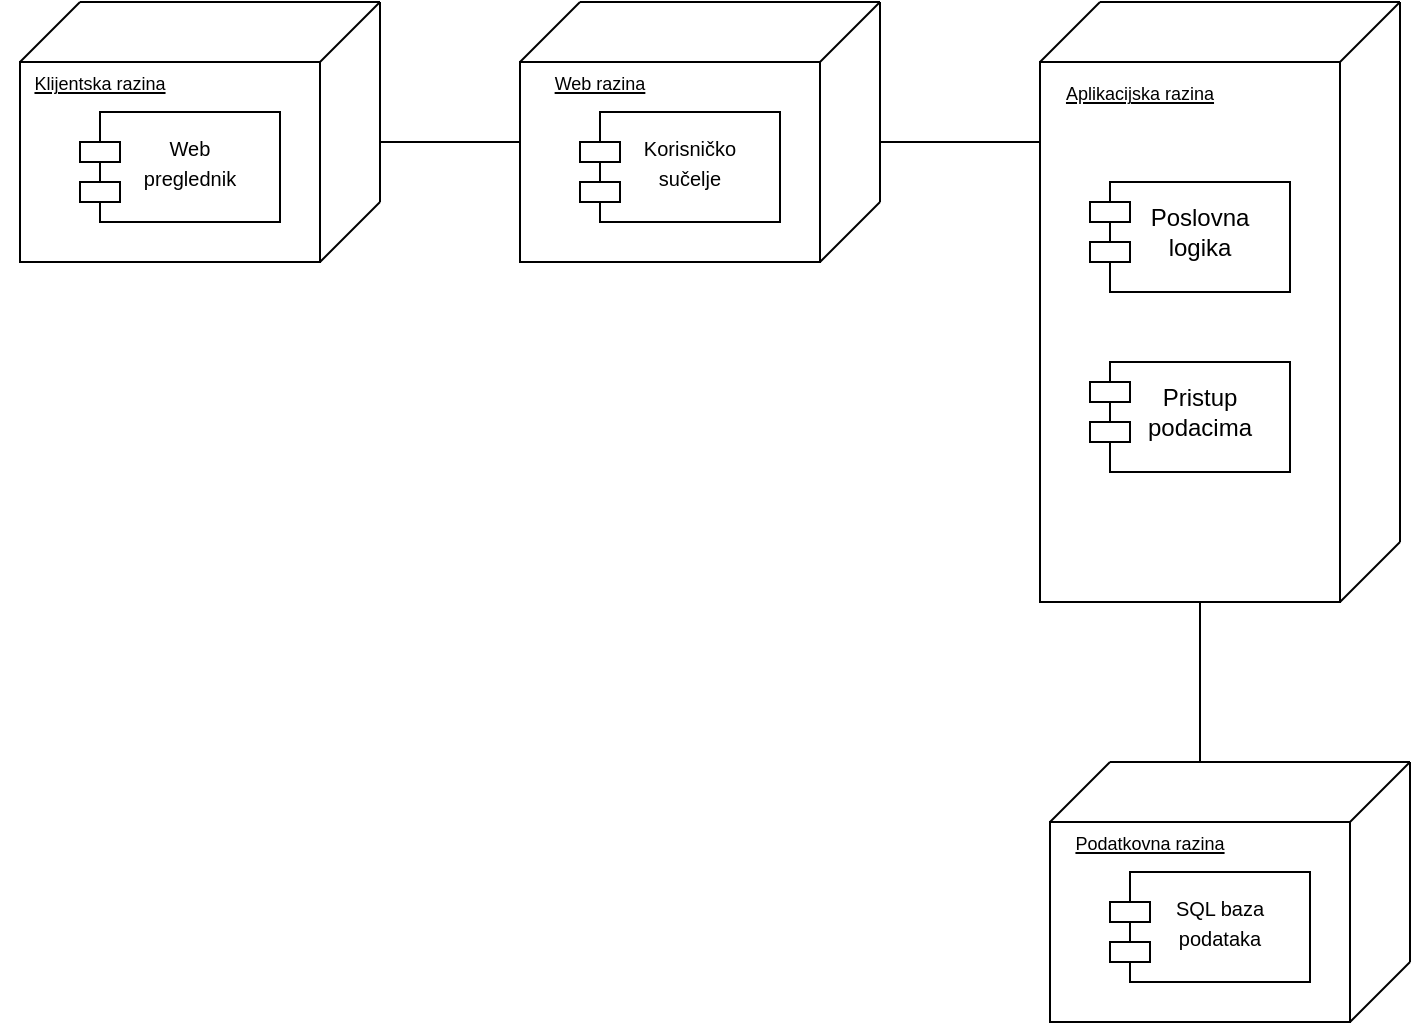 <mxfile version="27.1.6">
  <diagram name="Page-1" id="8QwL7sfYG7TWBlXdaH_w">
    <mxGraphModel dx="1042" dy="570" grid="1" gridSize="10" guides="1" tooltips="1" connect="1" arrows="1" fold="1" page="1" pageScale="1" pageWidth="850" pageHeight="1100" math="0" shadow="0">
      <root>
        <mxCell id="0" />
        <mxCell id="1" parent="0" />
        <mxCell id="FhnxyjB2XW3PwKXSe4m5-13" value="" style="group" vertex="1" connectable="0" parent="1">
          <mxGeometry x="80" y="50" width="190" height="130" as="geometry" />
        </mxCell>
        <mxCell id="FhnxyjB2XW3PwKXSe4m5-1" value="" style="rounded=0;whiteSpace=wrap;html=1;container=0;" vertex="1" parent="FhnxyjB2XW3PwKXSe4m5-13">
          <mxGeometry x="10" y="30" width="150" height="100" as="geometry" />
        </mxCell>
        <mxCell id="FhnxyjB2XW3PwKXSe4m5-2" value="" style="endArrow=none;html=1;rounded=0;" edge="1" parent="FhnxyjB2XW3PwKXSe4m5-13">
          <mxGeometry width="50" height="50" relative="1" as="geometry">
            <mxPoint x="10" y="30" as="sourcePoint" />
            <mxPoint x="40" as="targetPoint" />
          </mxGeometry>
        </mxCell>
        <mxCell id="FhnxyjB2XW3PwKXSe4m5-3" value="" style="endArrow=none;html=1;rounded=0;" edge="1" parent="FhnxyjB2XW3PwKXSe4m5-13">
          <mxGeometry width="50" height="50" relative="1" as="geometry">
            <mxPoint x="160" y="30" as="sourcePoint" />
            <mxPoint x="190" as="targetPoint" />
          </mxGeometry>
        </mxCell>
        <mxCell id="FhnxyjB2XW3PwKXSe4m5-4" value="" style="endArrow=none;html=1;rounded=0;" edge="1" parent="FhnxyjB2XW3PwKXSe4m5-13">
          <mxGeometry width="50" height="50" relative="1" as="geometry">
            <mxPoint x="190" y="100" as="sourcePoint" />
            <mxPoint x="190" as="targetPoint" />
          </mxGeometry>
        </mxCell>
        <mxCell id="FhnxyjB2XW3PwKXSe4m5-5" value="" style="endArrow=none;html=1;rounded=0;" edge="1" parent="FhnxyjB2XW3PwKXSe4m5-13">
          <mxGeometry width="50" height="50" relative="1" as="geometry">
            <mxPoint x="160" y="130" as="sourcePoint" />
            <mxPoint x="190" y="100" as="targetPoint" />
          </mxGeometry>
        </mxCell>
        <mxCell id="FhnxyjB2XW3PwKXSe4m5-6" value="" style="endArrow=none;html=1;rounded=0;" edge="1" parent="FhnxyjB2XW3PwKXSe4m5-13">
          <mxGeometry width="50" height="50" relative="1" as="geometry">
            <mxPoint x="40" as="sourcePoint" />
            <mxPoint x="190" as="targetPoint" />
          </mxGeometry>
        </mxCell>
        <mxCell id="FhnxyjB2XW3PwKXSe4m5-7" value="" style="rounded=0;whiteSpace=wrap;html=1;container=0;" vertex="1" parent="FhnxyjB2XW3PwKXSe4m5-13">
          <mxGeometry x="50" y="55" width="90" height="55" as="geometry" />
        </mxCell>
        <mxCell id="FhnxyjB2XW3PwKXSe4m5-8" value="" style="rounded=0;whiteSpace=wrap;html=1;container=0;" vertex="1" parent="FhnxyjB2XW3PwKXSe4m5-13">
          <mxGeometry x="40" y="70" width="20" height="10" as="geometry" />
        </mxCell>
        <mxCell id="FhnxyjB2XW3PwKXSe4m5-9" value="" style="rounded=0;whiteSpace=wrap;html=1;container=0;" vertex="1" parent="FhnxyjB2XW3PwKXSe4m5-13">
          <mxGeometry x="40" y="90" width="20" height="10" as="geometry" />
        </mxCell>
        <mxCell id="FhnxyjB2XW3PwKXSe4m5-10" value="&lt;font style=&quot;font-size: 9px;&quot;&gt;&lt;u&gt;Klijentska razina&lt;/u&gt;&lt;/font&gt;" style="text;html=1;align=center;verticalAlign=middle;whiteSpace=wrap;rounded=0;container=0;" vertex="1" parent="FhnxyjB2XW3PwKXSe4m5-13">
          <mxGeometry y="25" width="100" height="30" as="geometry" />
        </mxCell>
        <mxCell id="FhnxyjB2XW3PwKXSe4m5-12" value="&lt;font style=&quot;font-size: 10px;&quot;&gt;Web preglednik&lt;/font&gt;" style="text;html=1;align=center;verticalAlign=middle;whiteSpace=wrap;rounded=0;container=0;" vertex="1" parent="FhnxyjB2XW3PwKXSe4m5-13">
          <mxGeometry x="65" y="65" width="60" height="30" as="geometry" />
        </mxCell>
        <mxCell id="FhnxyjB2XW3PwKXSe4m5-26" value="" style="group" vertex="1" connectable="0" parent="1">
          <mxGeometry x="330" y="50" width="190" height="130" as="geometry" />
        </mxCell>
        <mxCell id="FhnxyjB2XW3PwKXSe4m5-15" value="" style="rounded=0;whiteSpace=wrap;html=1;container=0;" vertex="1" parent="FhnxyjB2XW3PwKXSe4m5-26">
          <mxGeometry x="10" y="30" width="150" height="100" as="geometry" />
        </mxCell>
        <mxCell id="FhnxyjB2XW3PwKXSe4m5-16" value="" style="endArrow=none;html=1;rounded=0;" edge="1" parent="FhnxyjB2XW3PwKXSe4m5-26">
          <mxGeometry width="50" height="50" relative="1" as="geometry">
            <mxPoint x="10" y="30" as="sourcePoint" />
            <mxPoint x="40" as="targetPoint" />
          </mxGeometry>
        </mxCell>
        <mxCell id="FhnxyjB2XW3PwKXSe4m5-17" value="" style="endArrow=none;html=1;rounded=0;" edge="1" parent="FhnxyjB2XW3PwKXSe4m5-26">
          <mxGeometry width="50" height="50" relative="1" as="geometry">
            <mxPoint x="160" y="30" as="sourcePoint" />
            <mxPoint x="190" as="targetPoint" />
          </mxGeometry>
        </mxCell>
        <mxCell id="FhnxyjB2XW3PwKXSe4m5-18" value="" style="endArrow=none;html=1;rounded=0;" edge="1" parent="FhnxyjB2XW3PwKXSe4m5-26">
          <mxGeometry width="50" height="50" relative="1" as="geometry">
            <mxPoint x="190" y="100" as="sourcePoint" />
            <mxPoint x="190" as="targetPoint" />
          </mxGeometry>
        </mxCell>
        <mxCell id="FhnxyjB2XW3PwKXSe4m5-19" value="" style="endArrow=none;html=1;rounded=0;" edge="1" parent="FhnxyjB2XW3PwKXSe4m5-26">
          <mxGeometry width="50" height="50" relative="1" as="geometry">
            <mxPoint x="160" y="130" as="sourcePoint" />
            <mxPoint x="190" y="100" as="targetPoint" />
          </mxGeometry>
        </mxCell>
        <mxCell id="FhnxyjB2XW3PwKXSe4m5-20" value="" style="endArrow=none;html=1;rounded=0;" edge="1" parent="FhnxyjB2XW3PwKXSe4m5-26">
          <mxGeometry width="50" height="50" relative="1" as="geometry">
            <mxPoint x="40" as="sourcePoint" />
            <mxPoint x="190" as="targetPoint" />
          </mxGeometry>
        </mxCell>
        <mxCell id="FhnxyjB2XW3PwKXSe4m5-21" value="" style="rounded=0;whiteSpace=wrap;html=1;container=0;" vertex="1" parent="FhnxyjB2XW3PwKXSe4m5-26">
          <mxGeometry x="50" y="55" width="90" height="55" as="geometry" />
        </mxCell>
        <mxCell id="FhnxyjB2XW3PwKXSe4m5-22" value="" style="rounded=0;whiteSpace=wrap;html=1;container=0;" vertex="1" parent="FhnxyjB2XW3PwKXSe4m5-26">
          <mxGeometry x="40" y="70" width="20" height="10" as="geometry" />
        </mxCell>
        <mxCell id="FhnxyjB2XW3PwKXSe4m5-23" value="" style="rounded=0;whiteSpace=wrap;html=1;container=0;" vertex="1" parent="FhnxyjB2XW3PwKXSe4m5-26">
          <mxGeometry x="40" y="90" width="20" height="10" as="geometry" />
        </mxCell>
        <mxCell id="FhnxyjB2XW3PwKXSe4m5-24" value="&lt;font style=&quot;font-size: 9px;&quot;&gt;&lt;u&gt;Web razina&lt;/u&gt;&lt;/font&gt;" style="text;html=1;align=center;verticalAlign=middle;whiteSpace=wrap;rounded=0;container=0;" vertex="1" parent="FhnxyjB2XW3PwKXSe4m5-26">
          <mxGeometry y="25" width="100" height="30" as="geometry" />
        </mxCell>
        <mxCell id="FhnxyjB2XW3PwKXSe4m5-25" value="&lt;font style=&quot;font-size: 10px;&quot;&gt;Korisničko sučelje&lt;/font&gt;" style="text;html=1;align=center;verticalAlign=middle;whiteSpace=wrap;rounded=0;container=0;" vertex="1" parent="FhnxyjB2XW3PwKXSe4m5-26">
          <mxGeometry x="65" y="65" width="60" height="30" as="geometry" />
        </mxCell>
        <mxCell id="FhnxyjB2XW3PwKXSe4m5-51" value="" style="group" vertex="1" connectable="0" parent="1">
          <mxGeometry x="600" y="50" width="180" height="300.0" as="geometry" />
        </mxCell>
        <mxCell id="FhnxyjB2XW3PwKXSe4m5-28" value="" style="rounded=0;whiteSpace=wrap;html=1;container=0;" vertex="1" parent="FhnxyjB2XW3PwKXSe4m5-51">
          <mxGeometry y="30" width="150" height="270" as="geometry" />
        </mxCell>
        <mxCell id="FhnxyjB2XW3PwKXSe4m5-29" value="" style="endArrow=none;html=1;rounded=0;exitX=0;exitY=0;exitDx=0;exitDy=0;" edge="1" parent="FhnxyjB2XW3PwKXSe4m5-51" source="FhnxyjB2XW3PwKXSe4m5-28">
          <mxGeometry width="50" height="50" relative="1" as="geometry">
            <mxPoint y="69.231" as="sourcePoint" />
            <mxPoint x="30" as="targetPoint" />
          </mxGeometry>
        </mxCell>
        <mxCell id="FhnxyjB2XW3PwKXSe4m5-30" value="" style="endArrow=none;html=1;rounded=0;exitX=1;exitY=0;exitDx=0;exitDy=0;" edge="1" parent="FhnxyjB2XW3PwKXSe4m5-51" source="FhnxyjB2XW3PwKXSe4m5-28">
          <mxGeometry width="50" height="50" relative="1" as="geometry">
            <mxPoint x="150" y="69.231" as="sourcePoint" />
            <mxPoint x="180" as="targetPoint" />
          </mxGeometry>
        </mxCell>
        <mxCell id="FhnxyjB2XW3PwKXSe4m5-31" value="" style="endArrow=none;html=1;rounded=0;" edge="1" parent="FhnxyjB2XW3PwKXSe4m5-51">
          <mxGeometry width="50" height="50" relative="1" as="geometry">
            <mxPoint x="180" y="270" as="sourcePoint" />
            <mxPoint x="180" as="targetPoint" />
          </mxGeometry>
        </mxCell>
        <mxCell id="FhnxyjB2XW3PwKXSe4m5-32" value="" style="endArrow=none;html=1;rounded=0;" edge="1" parent="FhnxyjB2XW3PwKXSe4m5-51">
          <mxGeometry width="50" height="50" relative="1" as="geometry">
            <mxPoint x="150" y="300.0" as="sourcePoint" />
            <mxPoint x="180" y="270" as="targetPoint" />
          </mxGeometry>
        </mxCell>
        <mxCell id="FhnxyjB2XW3PwKXSe4m5-33" value="" style="endArrow=none;html=1;rounded=0;" edge="1" parent="FhnxyjB2XW3PwKXSe4m5-51">
          <mxGeometry width="50" height="50" relative="1" as="geometry">
            <mxPoint x="30" as="sourcePoint" />
            <mxPoint x="180" as="targetPoint" />
          </mxGeometry>
        </mxCell>
        <mxCell id="FhnxyjB2XW3PwKXSe4m5-37" value="&lt;font style=&quot;font-size: 9px;&quot;&gt;&lt;u&gt;Aplikacijska razina&lt;/u&gt;&lt;/font&gt;" style="text;html=1;align=center;verticalAlign=middle;whiteSpace=wrap;rounded=0;container=0;" vertex="1" parent="FhnxyjB2XW3PwKXSe4m5-51">
          <mxGeometry y="10.002" width="100" height="69.231" as="geometry" />
        </mxCell>
        <mxCell id="FhnxyjB2XW3PwKXSe4m5-39" value="" style="rounded=0;whiteSpace=wrap;html=1;container=0;" vertex="1" parent="FhnxyjB2XW3PwKXSe4m5-51">
          <mxGeometry x="35" y="90" width="90" height="55" as="geometry" />
        </mxCell>
        <mxCell id="FhnxyjB2XW3PwKXSe4m5-40" value="" style="rounded=0;whiteSpace=wrap;html=1;container=0;" vertex="1" parent="FhnxyjB2XW3PwKXSe4m5-51">
          <mxGeometry x="25" y="100" width="20" height="10" as="geometry" />
        </mxCell>
        <mxCell id="FhnxyjB2XW3PwKXSe4m5-41" value="" style="rounded=0;whiteSpace=wrap;html=1;container=0;" vertex="1" parent="FhnxyjB2XW3PwKXSe4m5-51">
          <mxGeometry x="25" y="120" width="20" height="10" as="geometry" />
        </mxCell>
        <mxCell id="FhnxyjB2XW3PwKXSe4m5-49" value="Poslovna logika" style="text;html=1;align=center;verticalAlign=middle;whiteSpace=wrap;rounded=0;container=0;" vertex="1" parent="FhnxyjB2XW3PwKXSe4m5-51">
          <mxGeometry x="50" y="100" width="60" height="30" as="geometry" />
        </mxCell>
        <mxCell id="FhnxyjB2XW3PwKXSe4m5-46" value="" style="rounded=0;whiteSpace=wrap;html=1;container=0;" vertex="1" parent="FhnxyjB2XW3PwKXSe4m5-51">
          <mxGeometry x="35" y="180" width="90" height="55" as="geometry" />
        </mxCell>
        <mxCell id="FhnxyjB2XW3PwKXSe4m5-47" value="" style="rounded=0;whiteSpace=wrap;html=1;container=0;" vertex="1" parent="FhnxyjB2XW3PwKXSe4m5-51">
          <mxGeometry x="25" y="190" width="20" height="10" as="geometry" />
        </mxCell>
        <mxCell id="FhnxyjB2XW3PwKXSe4m5-48" value="" style="rounded=0;whiteSpace=wrap;html=1;container=0;" vertex="1" parent="FhnxyjB2XW3PwKXSe4m5-51">
          <mxGeometry x="25" y="210" width="20" height="10" as="geometry" />
        </mxCell>
        <mxCell id="FhnxyjB2XW3PwKXSe4m5-50" value="Pristup podacima" style="text;html=1;align=center;verticalAlign=middle;whiteSpace=wrap;rounded=0;container=0;" vertex="1" parent="FhnxyjB2XW3PwKXSe4m5-51">
          <mxGeometry x="50" y="190" width="60" height="30" as="geometry" />
        </mxCell>
        <mxCell id="FhnxyjB2XW3PwKXSe4m5-52" value="" style="group" vertex="1" connectable="0" parent="1">
          <mxGeometry x="595" y="430" width="190" height="130" as="geometry" />
        </mxCell>
        <mxCell id="FhnxyjB2XW3PwKXSe4m5-53" value="" style="rounded=0;whiteSpace=wrap;html=1;container=0;" vertex="1" parent="FhnxyjB2XW3PwKXSe4m5-52">
          <mxGeometry x="10" y="30" width="150" height="100" as="geometry" />
        </mxCell>
        <mxCell id="FhnxyjB2XW3PwKXSe4m5-54" value="" style="endArrow=none;html=1;rounded=0;" edge="1" parent="FhnxyjB2XW3PwKXSe4m5-52">
          <mxGeometry width="50" height="50" relative="1" as="geometry">
            <mxPoint x="10" y="30" as="sourcePoint" />
            <mxPoint x="40" as="targetPoint" />
          </mxGeometry>
        </mxCell>
        <mxCell id="FhnxyjB2XW3PwKXSe4m5-55" value="" style="endArrow=none;html=1;rounded=0;" edge="1" parent="FhnxyjB2XW3PwKXSe4m5-52">
          <mxGeometry width="50" height="50" relative="1" as="geometry">
            <mxPoint x="160" y="30" as="sourcePoint" />
            <mxPoint x="190" as="targetPoint" />
          </mxGeometry>
        </mxCell>
        <mxCell id="FhnxyjB2XW3PwKXSe4m5-56" value="" style="endArrow=none;html=1;rounded=0;" edge="1" parent="FhnxyjB2XW3PwKXSe4m5-52">
          <mxGeometry width="50" height="50" relative="1" as="geometry">
            <mxPoint x="190" y="100" as="sourcePoint" />
            <mxPoint x="190" as="targetPoint" />
          </mxGeometry>
        </mxCell>
        <mxCell id="FhnxyjB2XW3PwKXSe4m5-57" value="" style="endArrow=none;html=1;rounded=0;" edge="1" parent="FhnxyjB2XW3PwKXSe4m5-52">
          <mxGeometry width="50" height="50" relative="1" as="geometry">
            <mxPoint x="160" y="130" as="sourcePoint" />
            <mxPoint x="190" y="100" as="targetPoint" />
          </mxGeometry>
        </mxCell>
        <mxCell id="FhnxyjB2XW3PwKXSe4m5-58" value="" style="endArrow=none;html=1;rounded=0;" edge="1" parent="FhnxyjB2XW3PwKXSe4m5-52">
          <mxGeometry width="50" height="50" relative="1" as="geometry">
            <mxPoint x="40" as="sourcePoint" />
            <mxPoint x="190" as="targetPoint" />
          </mxGeometry>
        </mxCell>
        <mxCell id="FhnxyjB2XW3PwKXSe4m5-59" value="" style="rounded=0;whiteSpace=wrap;html=1;container=0;" vertex="1" parent="FhnxyjB2XW3PwKXSe4m5-52">
          <mxGeometry x="50" y="55" width="90" height="55" as="geometry" />
        </mxCell>
        <mxCell id="FhnxyjB2XW3PwKXSe4m5-60" value="" style="rounded=0;whiteSpace=wrap;html=1;container=0;" vertex="1" parent="FhnxyjB2XW3PwKXSe4m5-52">
          <mxGeometry x="40" y="70" width="20" height="10" as="geometry" />
        </mxCell>
        <mxCell id="FhnxyjB2XW3PwKXSe4m5-61" value="" style="rounded=0;whiteSpace=wrap;html=1;container=0;" vertex="1" parent="FhnxyjB2XW3PwKXSe4m5-52">
          <mxGeometry x="40" y="90" width="20" height="10" as="geometry" />
        </mxCell>
        <mxCell id="FhnxyjB2XW3PwKXSe4m5-62" value="&lt;font style=&quot;font-size: 9px;&quot;&gt;&lt;u&gt;Podatkovna razina&lt;/u&gt;&lt;/font&gt;" style="text;html=1;align=center;verticalAlign=middle;whiteSpace=wrap;rounded=0;container=0;" vertex="1" parent="FhnxyjB2XW3PwKXSe4m5-52">
          <mxGeometry x="10" y="25" width="100" height="30" as="geometry" />
        </mxCell>
        <mxCell id="FhnxyjB2XW3PwKXSe4m5-63" value="&lt;font style=&quot;font-size: 10px;&quot;&gt;SQL baza podataka&lt;/font&gt;" style="text;html=1;align=center;verticalAlign=middle;whiteSpace=wrap;rounded=0;container=0;" vertex="1" parent="FhnxyjB2XW3PwKXSe4m5-52">
          <mxGeometry x="65" y="65" width="60" height="30" as="geometry" />
        </mxCell>
        <mxCell id="FhnxyjB2XW3PwKXSe4m5-64" value="" style="endArrow=none;html=1;rounded=0;" edge="1" parent="1">
          <mxGeometry width="50" height="50" relative="1" as="geometry">
            <mxPoint x="270" y="120" as="sourcePoint" />
            <mxPoint x="340" y="120" as="targetPoint" />
          </mxGeometry>
        </mxCell>
        <mxCell id="FhnxyjB2XW3PwKXSe4m5-65" value="" style="endArrow=none;html=1;rounded=0;" edge="1" parent="1">
          <mxGeometry width="50" height="50" relative="1" as="geometry">
            <mxPoint x="520" y="120" as="sourcePoint" />
            <mxPoint x="600" y="120" as="targetPoint" />
          </mxGeometry>
        </mxCell>
        <mxCell id="FhnxyjB2XW3PwKXSe4m5-66" value="" style="endArrow=none;html=1;rounded=0;" edge="1" parent="1">
          <mxGeometry width="50" height="50" relative="1" as="geometry">
            <mxPoint x="680" y="430" as="sourcePoint" />
            <mxPoint x="680" y="350" as="targetPoint" />
          </mxGeometry>
        </mxCell>
      </root>
    </mxGraphModel>
  </diagram>
</mxfile>
